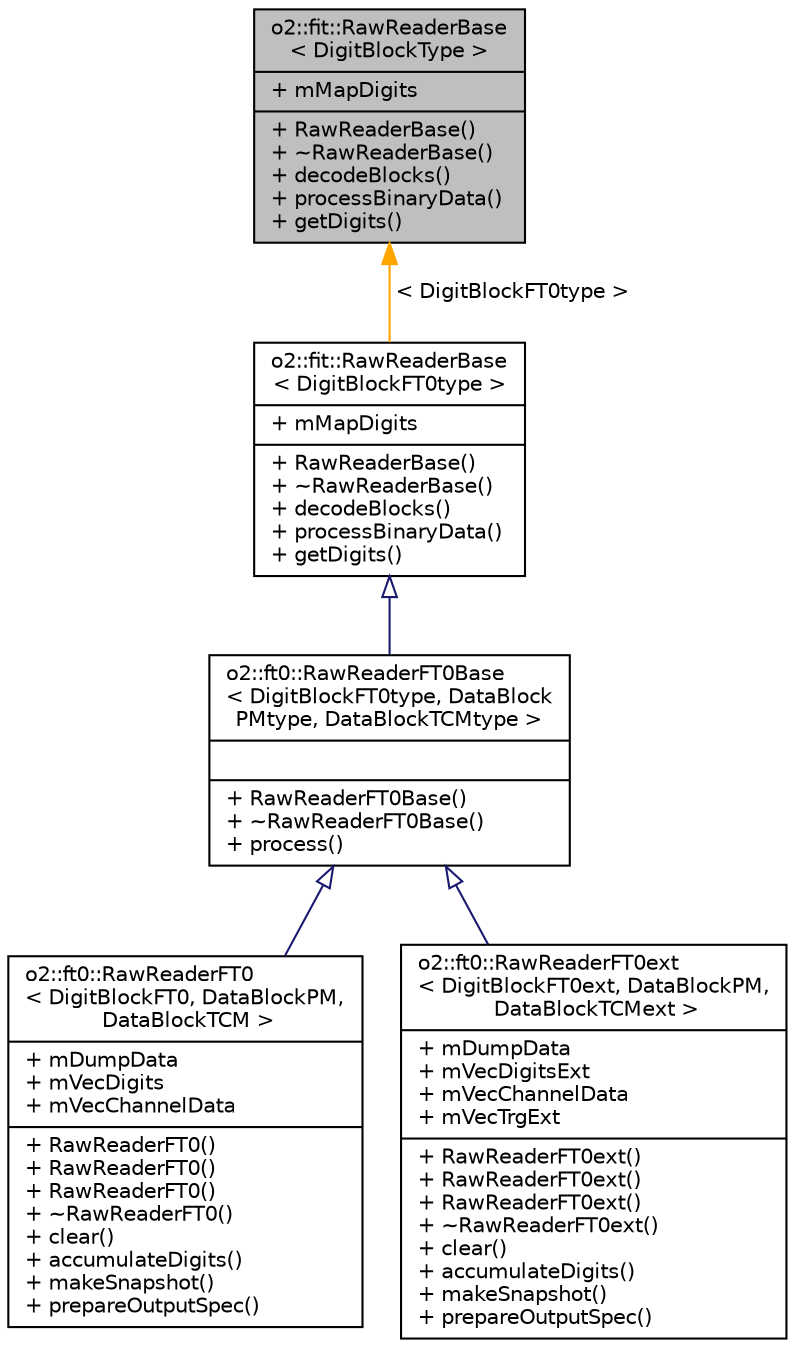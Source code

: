 digraph "o2::fit::RawReaderBase&lt; DigitBlockType &gt;"
{
 // INTERACTIVE_SVG=YES
  bgcolor="transparent";
  edge [fontname="Helvetica",fontsize="10",labelfontname="Helvetica",labelfontsize="10"];
  node [fontname="Helvetica",fontsize="10",shape=record];
  Node0 [label="{o2::fit::RawReaderBase\l\< DigitBlockType \>\n|+ mMapDigits\l|+ RawReaderBase()\l+ ~RawReaderBase()\l+ decodeBlocks()\l+ processBinaryData()\l+ getDigits()\l}",height=0.2,width=0.4,color="black", fillcolor="grey75", style="filled", fontcolor="black"];
  Node0 -> Node1 [dir="back",color="orange",fontsize="10",style="solid",label=" \< DigitBlockFT0type \>" ,fontname="Helvetica"];
  Node1 [label="{o2::fit::RawReaderBase\l\< DigitBlockFT0type \>\n|+ mMapDigits\l|+ RawReaderBase()\l+ ~RawReaderBase()\l+ decodeBlocks()\l+ processBinaryData()\l+ getDigits()\l}",height=0.2,width=0.4,color="black",URL="$df/de1/classo2_1_1fit_1_1RawReaderBase.html"];
  Node1 -> Node2 [dir="back",color="midnightblue",fontsize="10",style="solid",arrowtail="onormal",fontname="Helvetica"];
  Node2 [label="{o2::ft0::RawReaderFT0Base\l\< DigitBlockFT0type, DataBlock\lPMtype, DataBlockTCMtype \>\n||+ RawReaderFT0Base()\l+ ~RawReaderFT0Base()\l+ process()\l}",height=0.2,width=0.4,color="black",URL="$d8/d79/classo2_1_1ft0_1_1RawReaderFT0Base.html"];
  Node2 -> Node3 [dir="back",color="midnightblue",fontsize="10",style="solid",arrowtail="onormal",fontname="Helvetica"];
  Node3 [label="{o2::ft0::RawReaderFT0\l\< DigitBlockFT0, DataBlockPM,\l DataBlockTCM \>\n|+ mDumpData\l+ mVecDigits\l+ mVecChannelData\l|+ RawReaderFT0()\l+ RawReaderFT0()\l+ RawReaderFT0()\l+ ~RawReaderFT0()\l+ clear()\l+ accumulateDigits()\l+ makeSnapshot()\l+ prepareOutputSpec()\l}",height=0.2,width=0.4,color="black",URL="$d7/d00/classo2_1_1ft0_1_1RawReaderFT0.html"];
  Node2 -> Node4 [dir="back",color="midnightblue",fontsize="10",style="solid",arrowtail="onormal",fontname="Helvetica"];
  Node4 [label="{o2::ft0::RawReaderFT0ext\l\< DigitBlockFT0ext, DataBlockPM,\l DataBlockTCMext \>\n|+ mDumpData\l+ mVecDigitsExt\l+ mVecChannelData\l+ mVecTrgExt\l|+ RawReaderFT0ext()\l+ RawReaderFT0ext()\l+ RawReaderFT0ext()\l+ ~RawReaderFT0ext()\l+ clear()\l+ accumulateDigits()\l+ makeSnapshot()\l+ prepareOutputSpec()\l}",height=0.2,width=0.4,color="black",URL="$d1/dc7/classo2_1_1ft0_1_1RawReaderFT0ext.html"];
}
